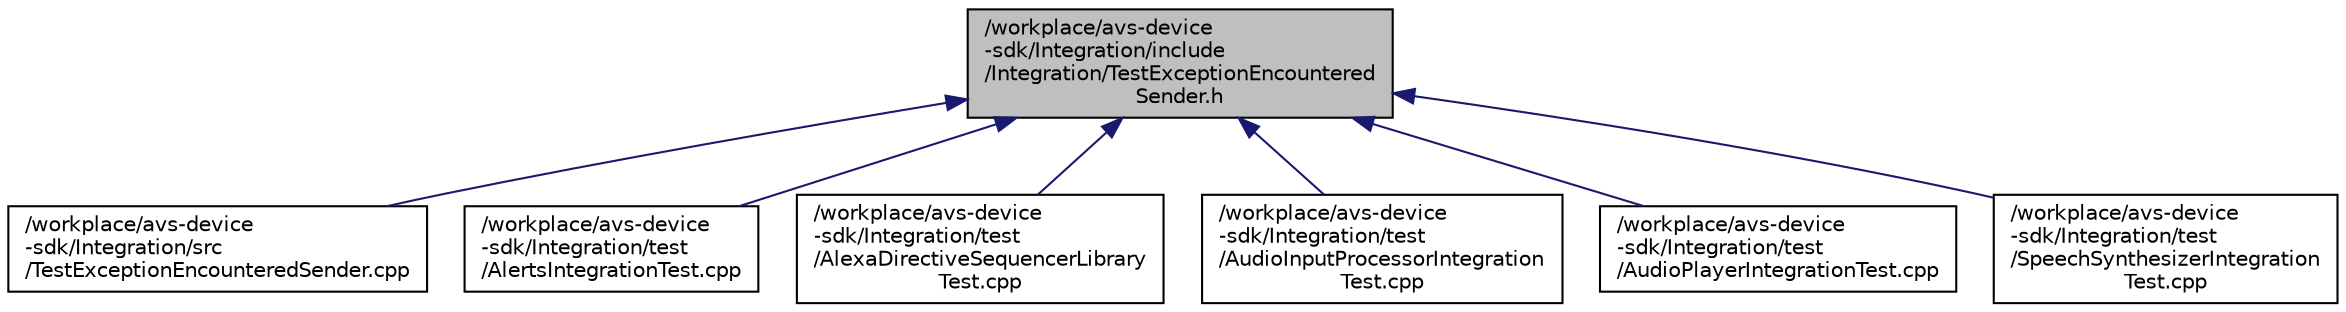 digraph "/workplace/avs-device-sdk/Integration/include/Integration/TestExceptionEncounteredSender.h"
{
  edge [fontname="Helvetica",fontsize="10",labelfontname="Helvetica",labelfontsize="10"];
  node [fontname="Helvetica",fontsize="10",shape=record];
  Node56 [label="/workplace/avs-device\l-sdk/Integration/include\l/Integration/TestExceptionEncountered\lSender.h",height=0.2,width=0.4,color="black", fillcolor="grey75", style="filled", fontcolor="black"];
  Node56 -> Node57 [dir="back",color="midnightblue",fontsize="10",style="solid",fontname="Helvetica"];
  Node57 [label="/workplace/avs-device\l-sdk/Integration/src\l/TestExceptionEncounteredSender.cpp",height=0.2,width=0.4,color="black", fillcolor="white", style="filled",URL="$_test_exception_encountered_sender_8cpp.html"];
  Node56 -> Node58 [dir="back",color="midnightblue",fontsize="10",style="solid",fontname="Helvetica"];
  Node58 [label="/workplace/avs-device\l-sdk/Integration/test\l/AlertsIntegrationTest.cpp",height=0.2,width=0.4,color="black", fillcolor="white", style="filled",URL="$_alerts_integration_test_8cpp.html"];
  Node56 -> Node59 [dir="back",color="midnightblue",fontsize="10",style="solid",fontname="Helvetica"];
  Node59 [label="/workplace/avs-device\l-sdk/Integration/test\l/AlexaDirectiveSequencerLibrary\lTest.cpp",height=0.2,width=0.4,color="black", fillcolor="white", style="filled",URL="$_alexa_directive_sequencer_library_test_8cpp.html"];
  Node56 -> Node60 [dir="back",color="midnightblue",fontsize="10",style="solid",fontname="Helvetica"];
  Node60 [label="/workplace/avs-device\l-sdk/Integration/test\l/AudioInputProcessorIntegration\lTest.cpp",height=0.2,width=0.4,color="black", fillcolor="white", style="filled",URL="$_audio_input_processor_integration_test_8cpp.html"];
  Node56 -> Node61 [dir="back",color="midnightblue",fontsize="10",style="solid",fontname="Helvetica"];
  Node61 [label="/workplace/avs-device\l-sdk/Integration/test\l/AudioPlayerIntegrationTest.cpp",height=0.2,width=0.4,color="black", fillcolor="white", style="filled",URL="$_audio_player_integration_test_8cpp.html"];
  Node56 -> Node62 [dir="back",color="midnightblue",fontsize="10",style="solid",fontname="Helvetica"];
  Node62 [label="/workplace/avs-device\l-sdk/Integration/test\l/SpeechSynthesizerIntegration\lTest.cpp",height=0.2,width=0.4,color="black", fillcolor="white", style="filled",URL="$_speech_synthesizer_integration_test_8cpp.html"];
}
